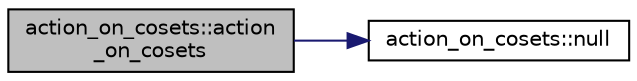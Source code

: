 digraph "action_on_cosets::action_on_cosets"
{
  edge [fontname="Helvetica",fontsize="10",labelfontname="Helvetica",labelfontsize="10"];
  node [fontname="Helvetica",fontsize="10",shape=record];
  rankdir="LR";
  Node0 [label="action_on_cosets::action\l_on_cosets",height=0.2,width=0.4,color="black", fillcolor="grey75", style="filled", fontcolor="black"];
  Node0 -> Node1 [color="midnightblue",fontsize="10",style="solid",fontname="Helvetica"];
  Node1 [label="action_on_cosets::null",height=0.2,width=0.4,color="black", fillcolor="white", style="filled",URL="$d3/d72/classaction__on__cosets.html#a8c475128972507cfccef674332ee9942"];
}
